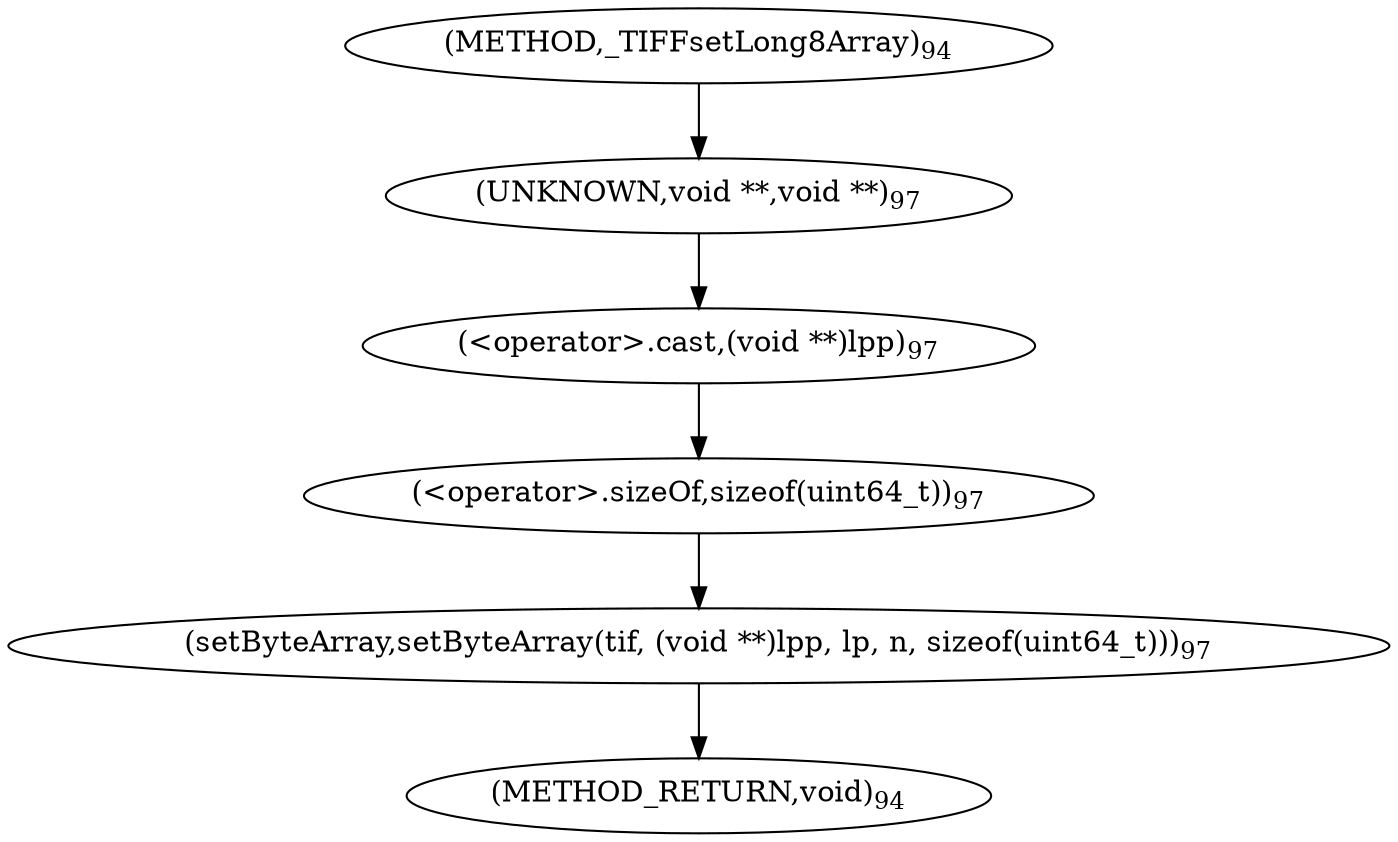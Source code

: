 digraph "_TIFFsetLong8Array" {  
"39819" [label = <(setByteArray,setByteArray(tif, (void **)lpp, lp, n, sizeof(uint64_t)))<SUB>97</SUB>> ]
"39821" [label = <(&lt;operator&gt;.cast,(void **)lpp)<SUB>97</SUB>> ]
"39826" [label = <(&lt;operator&gt;.sizeOf,sizeof(uint64_t))<SUB>97</SUB>> ]
"39822" [label = <(UNKNOWN,void **,void **)<SUB>97</SUB>> ]
"39813" [label = <(METHOD,_TIFFsetLong8Array)<SUB>94</SUB>> ]
"39828" [label = <(METHOD_RETURN,void)<SUB>94</SUB>> ]
  "39819" -> "39828" 
  "39821" -> "39826" 
  "39826" -> "39819" 
  "39822" -> "39821" 
  "39813" -> "39822" 
}
